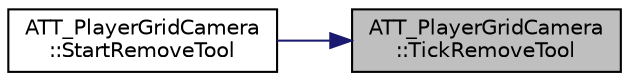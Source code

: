 digraph "ATT_PlayerGridCamera::TickRemoveTool"
{
 // LATEX_PDF_SIZE
  edge [fontname="Helvetica",fontsize="10",labelfontname="Helvetica",labelfontsize="10"];
  node [fontname="Helvetica",fontsize="10",shape=record];
  rankdir="RL";
  Node130 [label="ATT_PlayerGridCamera\l::TickRemoveTool",height=0.2,width=0.4,color="black", fillcolor="grey75", style="filled", fontcolor="black",tooltip="Used to refresh the zone selection."];
  Node130 -> Node131 [dir="back",color="midnightblue",fontsize="10",style="solid",fontname="Helvetica"];
  Node131 [label="ATT_PlayerGridCamera\l::StartRemoveTool",height=0.2,width=0.4,color="black", fillcolor="white", style="filled",URL="$class_a_t_t___player_grid_camera.html#aa5e54106a559060b452e8f39ac2b83c4",tooltip="Starts RemoveTool, will wait for the player to click a tile to call ConfirmRemoveToolStartTile()."];
}
